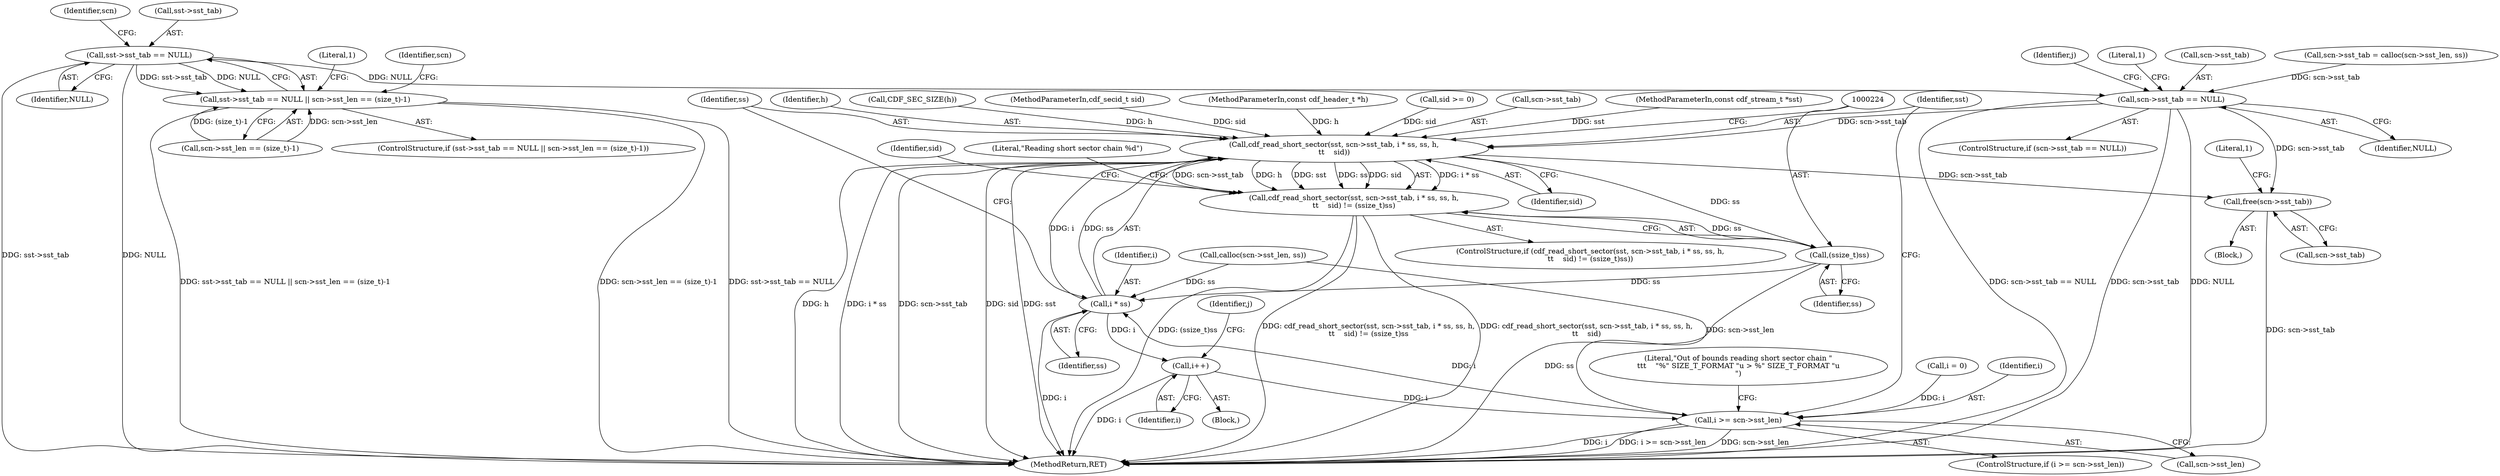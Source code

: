 digraph "0_file_1aec04dbf8a24b8a6ba64c4f74efa0628e36db0b_1@pointer" {
"1000131" [label="(Call,sst->sst_tab == NULL)"];
"1000130" [label="(Call,sst->sst_tab == NULL || scn->sst_len == (size_t)-1)"];
"1000157" [label="(Call,scn->sst_tab == NULL)"];
"1000212" [label="(Call,cdf_read_short_sector(sst, scn->sst_tab, i * ss, ss, h,\n\t\t    sid))"];
"1000211" [label="(Call,cdf_read_short_sector(sst, scn->sst_tab, i * ss, ss, h,\n\t\t    sid) != (ssize_t)ss)"];
"1000223" [label="(Call,(ssize_t)ss)"];
"1000217" [label="(Call,i * ss)"];
"1000175" [label="(Call,i++)"];
"1000192" [label="(Call,i >= scn->sst_len)"];
"1000245" [label="(Call,free(scn->sst_tab))"];
"1000136" [label="(Call,scn->sst_len == (size_t)-1)"];
"1000222" [label="(Identifier,sid)"];
"1000213" [label="(Identifier,sst)"];
"1000200" [label="(Literal,\"Out of bounds reading short sector chain \"\n\t\t\t    \"%\" SIZE_T_FORMAT \"u > %\" SIZE_T_FORMAT \"u\n\")"];
"1000104" [label="(MethodParameterIn,cdf_secid_t sid)"];
"1000194" [label="(Call,scn->sst_len)"];
"1000101" [label="(MethodParameterIn,const cdf_header_t *h)"];
"1000171" [label="(Call,sid >= 0)"];
"1000135" [label="(Identifier,NULL)"];
"1000245" [label="(Call,free(scn->sst_tab))"];
"1000176" [label="(Identifier,i)"];
"1000229" [label="(Literal,\"Reading short sector chain %d\")"];
"1000161" [label="(Identifier,NULL)"];
"1000167" [label="(Identifier,j)"];
"1000164" [label="(Literal,1)"];
"1000214" [label="(Call,scn->sst_tab)"];
"1000103" [label="(MethodParameterIn,const cdf_stream_t *sst)"];
"1000191" [label="(ControlStructure,if (i >= scn->sst_len))"];
"1000158" [label="(Call,scn->sst_tab)"];
"1000246" [label="(Call,scn->sst_tab)"];
"1000138" [label="(Identifier,scn)"];
"1000129" [label="(ControlStructure,if (sst->sst_tab == NULL || scn->sst_len == (size_t)-1))"];
"1000174" [label="(Block,)"];
"1000178" [label="(Identifier,j)"];
"1000147" [label="(Call,scn->sst_tab = calloc(scn->sst_len, ss))"];
"1000221" [label="(Identifier,h)"];
"1000233" [label="(Identifier,sid)"];
"1000192" [label="(Call,i >= scn->sst_len)"];
"1000151" [label="(Call,calloc(scn->sst_len, ss))"];
"1000219" [label="(Identifier,ss)"];
"1000168" [label="(Call,i = 0)"];
"1000131" [label="(Call,sst->sst_tab == NULL)"];
"1000146" [label="(Literal,1)"];
"1000217" [label="(Call,i * ss)"];
"1000157" [label="(Call,scn->sst_tab == NULL)"];
"1000175" [label="(Call,i++)"];
"1000220" [label="(Identifier,ss)"];
"1000218" [label="(Identifier,i)"];
"1000122" [label="(Call,CDF_SEC_SIZE(h))"];
"1000149" [label="(Identifier,scn)"];
"1000193" [label="(Identifier,i)"];
"1000212" [label="(Call,cdf_read_short_sector(sst, scn->sst_tab, i * ss, ss, h,\n\t\t    sid))"];
"1000210" [label="(ControlStructure,if (cdf_read_short_sector(sst, scn->sst_tab, i * ss, ss, h,\n\t\t    sid) != (ssize_t)ss))"];
"1000107" [label="(Block,)"];
"1000156" [label="(ControlStructure,if (scn->sst_tab == NULL))"];
"1000251" [label="(Literal,1)"];
"1000252" [label="(MethodReturn,RET)"];
"1000225" [label="(Identifier,ss)"];
"1000130" [label="(Call,sst->sst_tab == NULL || scn->sst_len == (size_t)-1)"];
"1000132" [label="(Call,sst->sst_tab)"];
"1000223" [label="(Call,(ssize_t)ss)"];
"1000211" [label="(Call,cdf_read_short_sector(sst, scn->sst_tab, i * ss, ss, h,\n\t\t    sid) != (ssize_t)ss)"];
"1000131" -> "1000130"  [label="AST: "];
"1000131" -> "1000135"  [label="CFG: "];
"1000132" -> "1000131"  [label="AST: "];
"1000135" -> "1000131"  [label="AST: "];
"1000138" -> "1000131"  [label="CFG: "];
"1000130" -> "1000131"  [label="CFG: "];
"1000131" -> "1000252"  [label="DDG: sst->sst_tab"];
"1000131" -> "1000252"  [label="DDG: NULL"];
"1000131" -> "1000130"  [label="DDG: sst->sst_tab"];
"1000131" -> "1000130"  [label="DDG: NULL"];
"1000131" -> "1000157"  [label="DDG: NULL"];
"1000130" -> "1000129"  [label="AST: "];
"1000130" -> "1000136"  [label="CFG: "];
"1000136" -> "1000130"  [label="AST: "];
"1000146" -> "1000130"  [label="CFG: "];
"1000149" -> "1000130"  [label="CFG: "];
"1000130" -> "1000252"  [label="DDG: sst->sst_tab == NULL || scn->sst_len == (size_t)-1"];
"1000130" -> "1000252"  [label="DDG: scn->sst_len == (size_t)-1"];
"1000130" -> "1000252"  [label="DDG: sst->sst_tab == NULL"];
"1000136" -> "1000130"  [label="DDG: scn->sst_len"];
"1000136" -> "1000130"  [label="DDG: (size_t)-1"];
"1000157" -> "1000156"  [label="AST: "];
"1000157" -> "1000161"  [label="CFG: "];
"1000158" -> "1000157"  [label="AST: "];
"1000161" -> "1000157"  [label="AST: "];
"1000164" -> "1000157"  [label="CFG: "];
"1000167" -> "1000157"  [label="CFG: "];
"1000157" -> "1000252"  [label="DDG: scn->sst_tab == NULL"];
"1000157" -> "1000252"  [label="DDG: scn->sst_tab"];
"1000157" -> "1000252"  [label="DDG: NULL"];
"1000147" -> "1000157"  [label="DDG: scn->sst_tab"];
"1000157" -> "1000212"  [label="DDG: scn->sst_tab"];
"1000157" -> "1000245"  [label="DDG: scn->sst_tab"];
"1000212" -> "1000211"  [label="AST: "];
"1000212" -> "1000222"  [label="CFG: "];
"1000213" -> "1000212"  [label="AST: "];
"1000214" -> "1000212"  [label="AST: "];
"1000217" -> "1000212"  [label="AST: "];
"1000220" -> "1000212"  [label="AST: "];
"1000221" -> "1000212"  [label="AST: "];
"1000222" -> "1000212"  [label="AST: "];
"1000224" -> "1000212"  [label="CFG: "];
"1000212" -> "1000252"  [label="DDG: h"];
"1000212" -> "1000252"  [label="DDG: i * ss"];
"1000212" -> "1000252"  [label="DDG: scn->sst_tab"];
"1000212" -> "1000252"  [label="DDG: sid"];
"1000212" -> "1000252"  [label="DDG: sst"];
"1000212" -> "1000211"  [label="DDG: i * ss"];
"1000212" -> "1000211"  [label="DDG: scn->sst_tab"];
"1000212" -> "1000211"  [label="DDG: h"];
"1000212" -> "1000211"  [label="DDG: sst"];
"1000212" -> "1000211"  [label="DDG: ss"];
"1000212" -> "1000211"  [label="DDG: sid"];
"1000103" -> "1000212"  [label="DDG: sst"];
"1000217" -> "1000212"  [label="DDG: i"];
"1000217" -> "1000212"  [label="DDG: ss"];
"1000122" -> "1000212"  [label="DDG: h"];
"1000101" -> "1000212"  [label="DDG: h"];
"1000171" -> "1000212"  [label="DDG: sid"];
"1000104" -> "1000212"  [label="DDG: sid"];
"1000212" -> "1000223"  [label="DDG: ss"];
"1000212" -> "1000245"  [label="DDG: scn->sst_tab"];
"1000211" -> "1000210"  [label="AST: "];
"1000211" -> "1000223"  [label="CFG: "];
"1000223" -> "1000211"  [label="AST: "];
"1000229" -> "1000211"  [label="CFG: "];
"1000233" -> "1000211"  [label="CFG: "];
"1000211" -> "1000252"  [label="DDG: cdf_read_short_sector(sst, scn->sst_tab, i * ss, ss, h,\n\t\t    sid)"];
"1000211" -> "1000252"  [label="DDG: (ssize_t)ss"];
"1000211" -> "1000252"  [label="DDG: cdf_read_short_sector(sst, scn->sst_tab, i * ss, ss, h,\n\t\t    sid) != (ssize_t)ss"];
"1000223" -> "1000211"  [label="DDG: ss"];
"1000223" -> "1000225"  [label="CFG: "];
"1000224" -> "1000223"  [label="AST: "];
"1000225" -> "1000223"  [label="AST: "];
"1000223" -> "1000252"  [label="DDG: ss"];
"1000223" -> "1000217"  [label="DDG: ss"];
"1000217" -> "1000219"  [label="CFG: "];
"1000218" -> "1000217"  [label="AST: "];
"1000219" -> "1000217"  [label="AST: "];
"1000220" -> "1000217"  [label="CFG: "];
"1000217" -> "1000252"  [label="DDG: i"];
"1000217" -> "1000175"  [label="DDG: i"];
"1000192" -> "1000217"  [label="DDG: i"];
"1000151" -> "1000217"  [label="DDG: ss"];
"1000175" -> "1000174"  [label="AST: "];
"1000175" -> "1000176"  [label="CFG: "];
"1000176" -> "1000175"  [label="AST: "];
"1000178" -> "1000175"  [label="CFG: "];
"1000175" -> "1000252"  [label="DDG: i"];
"1000175" -> "1000192"  [label="DDG: i"];
"1000192" -> "1000191"  [label="AST: "];
"1000192" -> "1000194"  [label="CFG: "];
"1000193" -> "1000192"  [label="AST: "];
"1000194" -> "1000192"  [label="AST: "];
"1000200" -> "1000192"  [label="CFG: "];
"1000213" -> "1000192"  [label="CFG: "];
"1000192" -> "1000252"  [label="DDG: scn->sst_len"];
"1000192" -> "1000252"  [label="DDG: i"];
"1000192" -> "1000252"  [label="DDG: i >= scn->sst_len"];
"1000168" -> "1000192"  [label="DDG: i"];
"1000151" -> "1000192"  [label="DDG: scn->sst_len"];
"1000245" -> "1000107"  [label="AST: "];
"1000245" -> "1000246"  [label="CFG: "];
"1000246" -> "1000245"  [label="AST: "];
"1000251" -> "1000245"  [label="CFG: "];
"1000245" -> "1000252"  [label="DDG: scn->sst_tab"];
}
